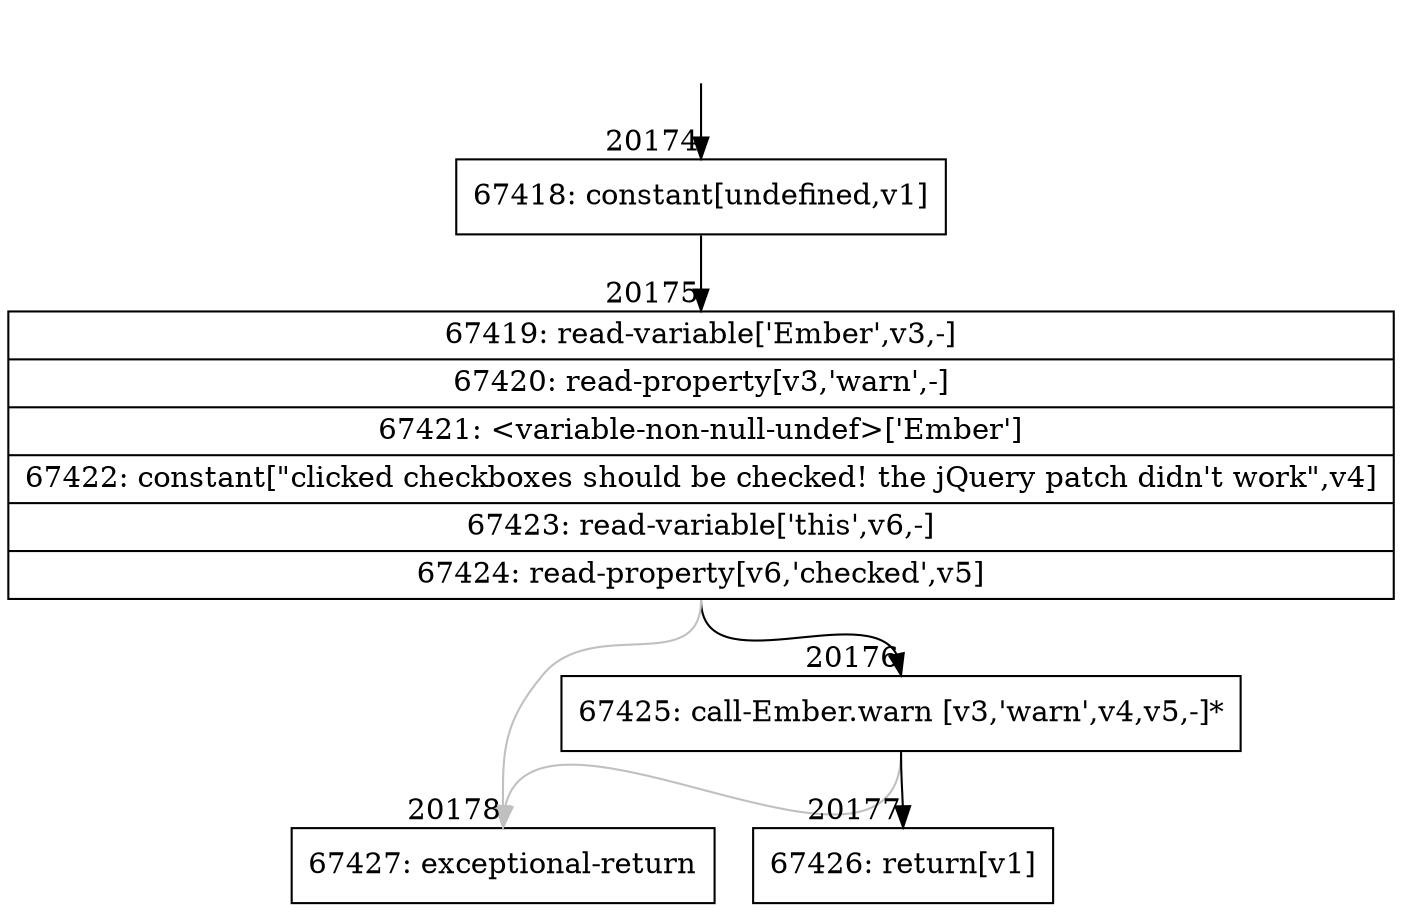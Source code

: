 digraph {
rankdir="TD"
BB_entry1751[shape=none,label=""];
BB_entry1751 -> BB20174 [tailport=s, headport=n, headlabel="    20174"]
BB20174 [shape=record label="{67418: constant[undefined,v1]}" ] 
BB20174 -> BB20175 [tailport=s, headport=n, headlabel="      20175"]
BB20175 [shape=record label="{67419: read-variable['Ember',v3,-]|67420: read-property[v3,'warn',-]|67421: \<variable-non-null-undef\>['Ember']|67422: constant[\"clicked checkboxes should be checked! the jQuery patch didn't work\",v4]|67423: read-variable['this',v6,-]|67424: read-property[v6,'checked',v5]}" ] 
BB20175 -> BB20176 [tailport=s, headport=n, headlabel="      20176"]
BB20175 -> BB20178 [tailport=s, headport=n, color=gray, headlabel="      20178"]
BB20176 [shape=record label="{67425: call-Ember.warn [v3,'warn',v4,v5,-]*}" ] 
BB20176 -> BB20177 [tailport=s, headport=n, headlabel="      20177"]
BB20176 -> BB20178 [tailport=s, headport=n, color=gray]
BB20177 [shape=record label="{67426: return[v1]}" ] 
BB20178 [shape=record label="{67427: exceptional-return}" ] 
//#$~ 37715
}
